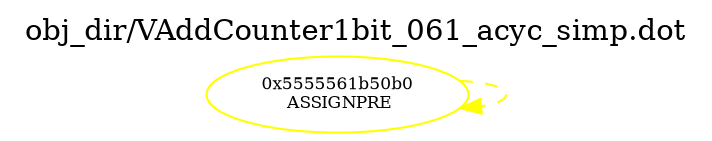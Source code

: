 digraph v3graph {
	graph	[label="obj_dir/VAddCounter1bit_061_acyc_simp.dot",
		 labelloc=t, labeljust=l,
		 //size="7.5,10",
		 rankdir=TB];
	n0	[fontsize=8 label="0x5555561b50b0\n ASSIGNPRE", color=yellow];
	n0 -> n0 [fontsize=8 label="" weight=3 color=yellow style=dashed];
}
